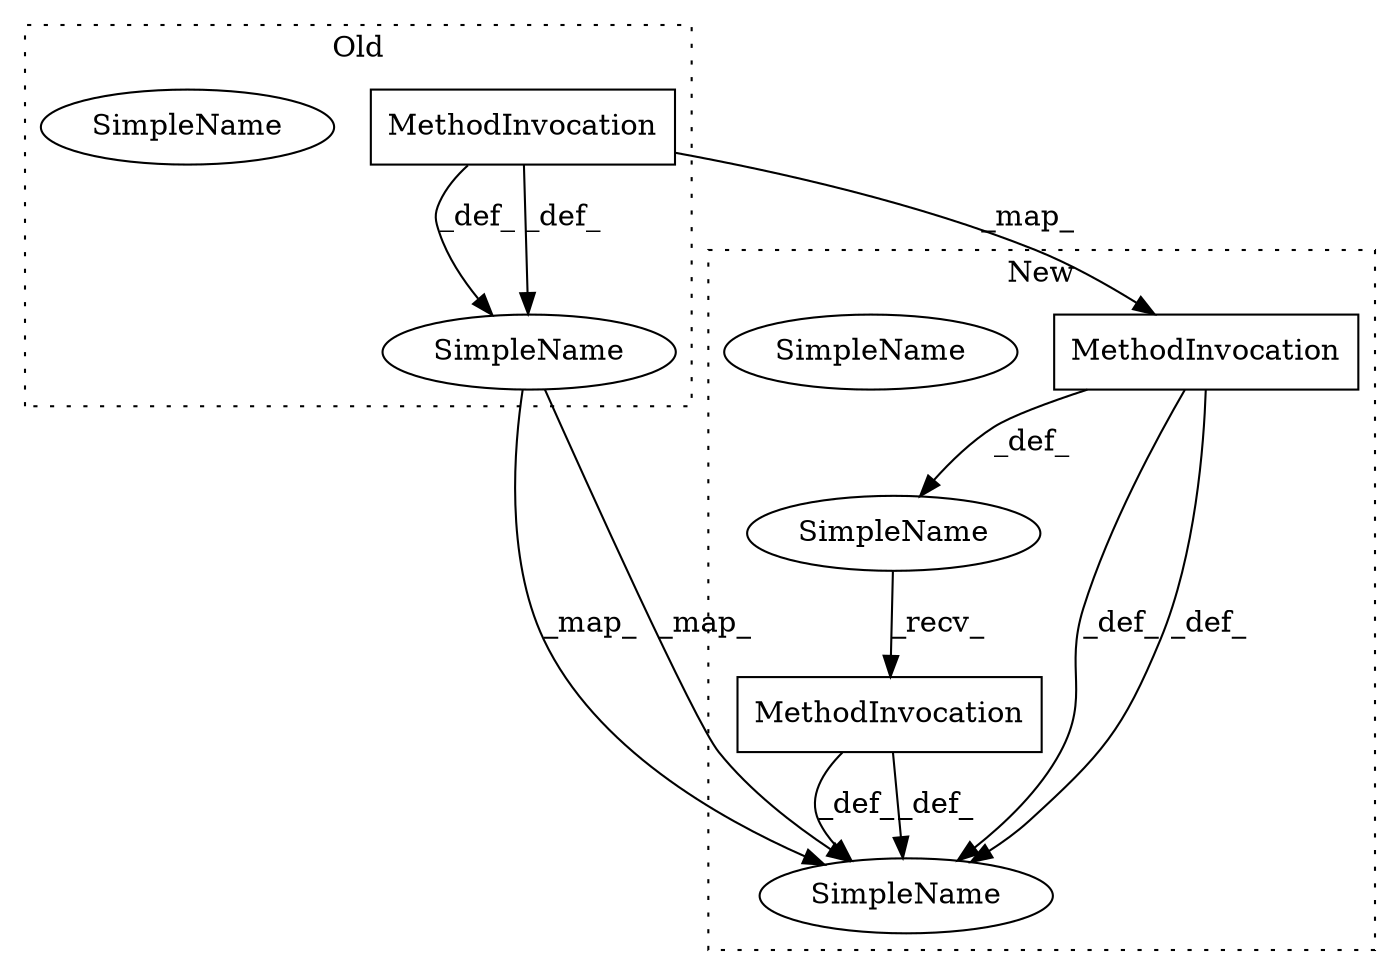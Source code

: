 digraph G {
subgraph cluster0 {
3 [label="MethodInvocation" a="32" s="2649,2701" l="28,1" shape="box"];
4 [label="SimpleName" a="42" s="2710" l="3" shape="ellipse"];
5 [label="SimpleName" a="42" s="2710" l="3" shape="ellipse"];
label = "Old";
style="dotted";
}
subgraph cluster1 {
1 [label="MethodInvocation" a="32" s="2637,2679" l="28,1" shape="box"];
2 [label="MethodInvocation" a="32" s="2681,2690" l="3,1" shape="box"];
6 [label="SimpleName" a="42" s="" l="" shape="ellipse"];
7 [label="SimpleName" a="42" s="2699" l="3" shape="ellipse"];
8 [label="SimpleName" a="42" s="2699" l="3" shape="ellipse"];
label = "New";
style="dotted";
}
1 -> 7 [label="_def_"];
1 -> 7 [label="_def_"];
1 -> 6 [label="_def_"];
2 -> 7 [label="_def_"];
2 -> 7 [label="_def_"];
3 -> 1 [label="_map_"];
3 -> 5 [label="_def_"];
3 -> 5 [label="_def_"];
5 -> 7 [label="_map_"];
5 -> 7 [label="_map_"];
6 -> 2 [label="_recv_"];
}